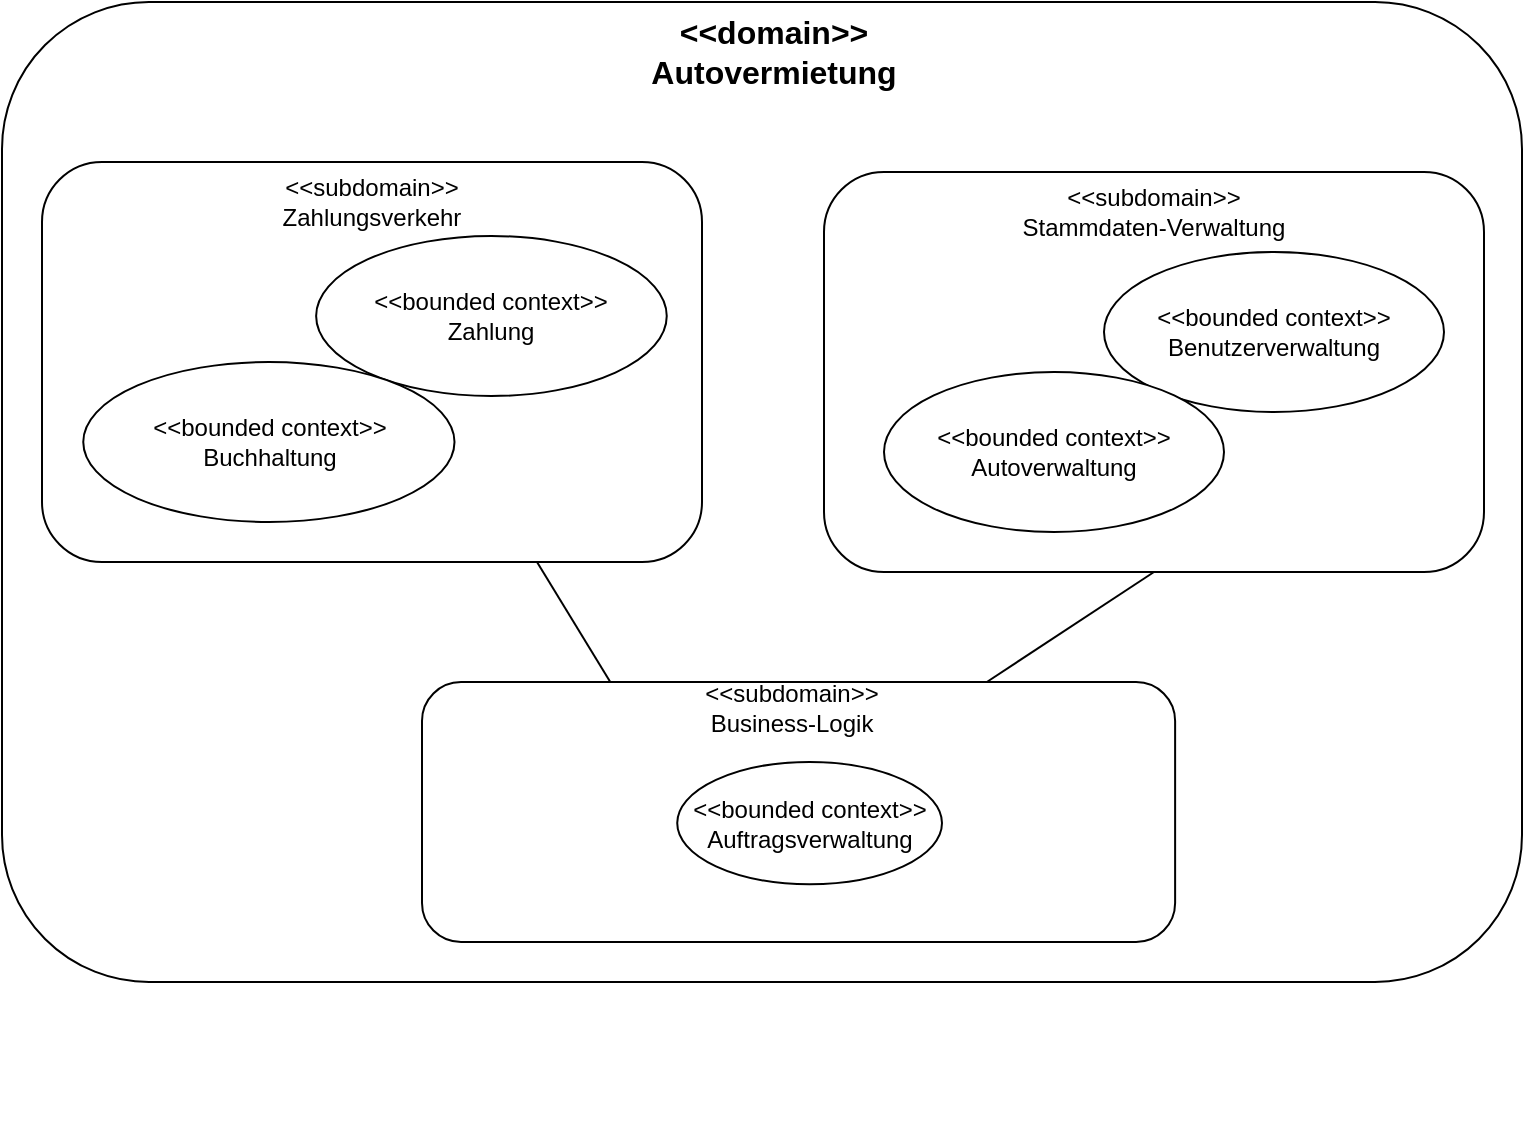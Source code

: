 <mxfile version="12.6.5" type="device"><diagram id="-k35p-JxtR2P_OivGrzk" name="Page-1"><mxGraphModel dx="1422" dy="822" grid="1" gridSize="10" guides="1" tooltips="1" connect="1" arrows="1" fold="1" page="1" pageScale="1" pageWidth="827" pageHeight="1169" math="0" shadow="0"><root><mxCell id="0"/><mxCell id="1" parent="0"/><mxCell id="0C1TcPHvrFp9_zPq4sVi-17" value="" style="group;container=1;" parent="1" vertex="1" connectable="0"><mxGeometry x="50" y="40" width="760" height="570" as="geometry"/></mxCell><mxCell id="0C1TcPHvrFp9_zPq4sVi-2" value="" style="rounded=1;whiteSpace=wrap;html=1;" parent="0C1TcPHvrFp9_zPq4sVi-17" vertex="1"><mxGeometry width="760" height="490" as="geometry"/></mxCell><mxCell id="0C1TcPHvrFp9_zPq4sVi-20" value="" style="group" parent="0C1TcPHvrFp9_zPq4sVi-17" vertex="1" connectable="0"><mxGeometry x="411" y="85" width="330" height="200" as="geometry"/></mxCell><mxCell id="0C1TcPHvrFp9_zPq4sVi-18" value="" style="rounded=1;whiteSpace=wrap;html=1;" parent="0C1TcPHvrFp9_zPq4sVi-20" vertex="1"><mxGeometry width="330" height="200" as="geometry"/></mxCell><mxCell id="0C1TcPHvrFp9_zPq4sVi-19" value="&amp;lt;&amp;lt;subdomain&amp;gt;&amp;gt;&lt;br&gt;Stammdaten-Verwaltung" style="text;html=1;strokeColor=none;fillColor=none;align=center;verticalAlign=middle;whiteSpace=wrap;rounded=0;" parent="0C1TcPHvrFp9_zPq4sVi-20" vertex="1"><mxGeometry x="60" y="10" width="210" height="20" as="geometry"/></mxCell><mxCell id="0C1TcPHvrFp9_zPq4sVi-8" value="&amp;lt;&amp;lt;bounded context&amp;gt;&amp;gt;&lt;br&gt;Benutzerverwaltung" style="ellipse;whiteSpace=wrap;html=1;" parent="0C1TcPHvrFp9_zPq4sVi-20" vertex="1"><mxGeometry x="140" y="40" width="170" height="80" as="geometry"/></mxCell><mxCell id="0C1TcPHvrFp9_zPq4sVi-3" value="&lt;b&gt;&lt;font style=&quot;font-size: 16px&quot;&gt;&amp;lt;&amp;lt;domain&amp;gt;&amp;gt;&lt;br&gt;Autovermietung&lt;/font&gt;&lt;/b&gt;" style="text;html=1;strokeColor=none;fillColor=none;align=center;verticalAlign=middle;whiteSpace=wrap;rounded=0;" parent="0C1TcPHvrFp9_zPq4sVi-17" vertex="1"><mxGeometry x="311" y="15" width="150" height="20" as="geometry"/></mxCell><mxCell id="0C1TcPHvrFp9_zPq4sVi-7" value="&amp;lt;&amp;lt;bounded context&amp;gt;&amp;gt;&lt;br&gt;Autoverwaltung" style="ellipse;whiteSpace=wrap;html=1;" parent="0C1TcPHvrFp9_zPq4sVi-17" vertex="1"><mxGeometry x="441" y="185" width="170" height="80" as="geometry"/></mxCell><mxCell id="0C1TcPHvrFp9_zPq4sVi-39" value="" style="endArrow=none;html=1;exitX=0.75;exitY=0;exitDx=0;exitDy=0;entryX=0.5;entryY=1;entryDx=0;entryDy=0;" parent="0C1TcPHvrFp9_zPq4sVi-17" source="0C1TcPHvrFp9_zPq4sVi-32" target="0C1TcPHvrFp9_zPq4sVi-18" edge="1"><mxGeometry width="50" height="50" relative="1" as="geometry"><mxPoint x="1" y="645" as="sourcePoint"/><mxPoint x="51" y="595" as="targetPoint"/></mxGeometry></mxCell><mxCell id="H2z4Qh0AHb7VGJZO6tQ6-2" value="" style="group" vertex="1" connectable="0" parent="0C1TcPHvrFp9_zPq4sVi-17"><mxGeometry x="210" y="340" width="381.44" height="130" as="geometry"/></mxCell><mxCell id="0C1TcPHvrFp9_zPq4sVi-38" value="" style="group" parent="H2z4Qh0AHb7VGJZO6tQ6-2" vertex="1" connectable="0"><mxGeometry width="381.44" height="130" as="geometry"/></mxCell><mxCell id="0C1TcPHvrFp9_zPq4sVi-32" value="" style="rounded=1;whiteSpace=wrap;html=1;" parent="0C1TcPHvrFp9_zPq4sVi-38" vertex="1"><mxGeometry width="376.559" height="130" as="geometry"/></mxCell><mxCell id="0C1TcPHvrFp9_zPq4sVi-33" value="&amp;lt;&amp;lt;subdomain&amp;gt;&amp;gt;&lt;br&gt;Business-Logik" style="text;html=1;strokeColor=none;fillColor=none;align=center;verticalAlign=middle;whiteSpace=wrap;rounded=0;" parent="0C1TcPHvrFp9_zPq4sVi-38" vertex="1"><mxGeometry x="111.573" y="6.5" width="146.439" height="13" as="geometry"/></mxCell><mxCell id="0C1TcPHvrFp9_zPq4sVi-6" value="&amp;lt;&amp;lt;bounded context&amp;gt;&amp;gt;&lt;br&gt;Auftragsverwaltung" style="ellipse;whiteSpace=wrap;html=1;" parent="0C1TcPHvrFp9_zPq4sVi-38" vertex="1"><mxGeometry x="127.61" y="40" width="132.39" height="61.11" as="geometry"/></mxCell><mxCell id="0C1TcPHvrFp9_zPq4sVi-16" value="" style="group" parent="1" vertex="1" connectable="0"><mxGeometry x="70" y="120" width="330" height="200" as="geometry"/></mxCell><mxCell id="0C1TcPHvrFp9_zPq4sVi-4" value="" style="rounded=1;whiteSpace=wrap;html=1;" parent="0C1TcPHvrFp9_zPq4sVi-16" vertex="1"><mxGeometry width="330" height="200" as="geometry"/></mxCell><mxCell id="0C1TcPHvrFp9_zPq4sVi-15" value="&amp;lt;&amp;lt;subdomain&amp;gt;&amp;gt;&lt;br&gt;Zahlungsverkehr" style="text;html=1;strokeColor=none;fillColor=none;align=center;verticalAlign=middle;whiteSpace=wrap;rounded=0;" parent="0C1TcPHvrFp9_zPq4sVi-16" vertex="1"><mxGeometry x="92.844" y="10" width="144.375" height="20" as="geometry"/></mxCell><mxCell id="0C1TcPHvrFp9_zPq4sVi-14" value="&amp;lt;&amp;lt;bounded context&amp;gt;&amp;gt;&lt;br&gt;Zahlung" style="ellipse;whiteSpace=wrap;html=1;" parent="0C1TcPHvrFp9_zPq4sVi-16" vertex="1"><mxGeometry x="137.062" y="37" width="175.312" height="80" as="geometry"/></mxCell><mxCell id="0C1TcPHvrFp9_zPq4sVi-9" value="&amp;lt;&amp;lt;bounded context&amp;gt;&amp;gt;&lt;br&gt;Buchhaltung" style="ellipse;whiteSpace=wrap;html=1;" parent="0C1TcPHvrFp9_zPq4sVi-16" vertex="1"><mxGeometry x="20.625" y="100" width="185.625" height="80" as="geometry"/></mxCell><mxCell id="0C1TcPHvrFp9_zPq4sVi-41" value="" style="endArrow=none;html=1;entryX=0.25;entryY=0;entryDx=0;entryDy=0;exitX=0.75;exitY=1;exitDx=0;exitDy=0;" parent="1" source="0C1TcPHvrFp9_zPq4sVi-4" target="0C1TcPHvrFp9_zPq4sVi-32" edge="1"><mxGeometry width="50" height="50" relative="1" as="geometry"><mxPoint x="40" y="680" as="sourcePoint"/><mxPoint x="90" y="630" as="targetPoint"/></mxGeometry></mxCell></root></mxGraphModel></diagram></mxfile>